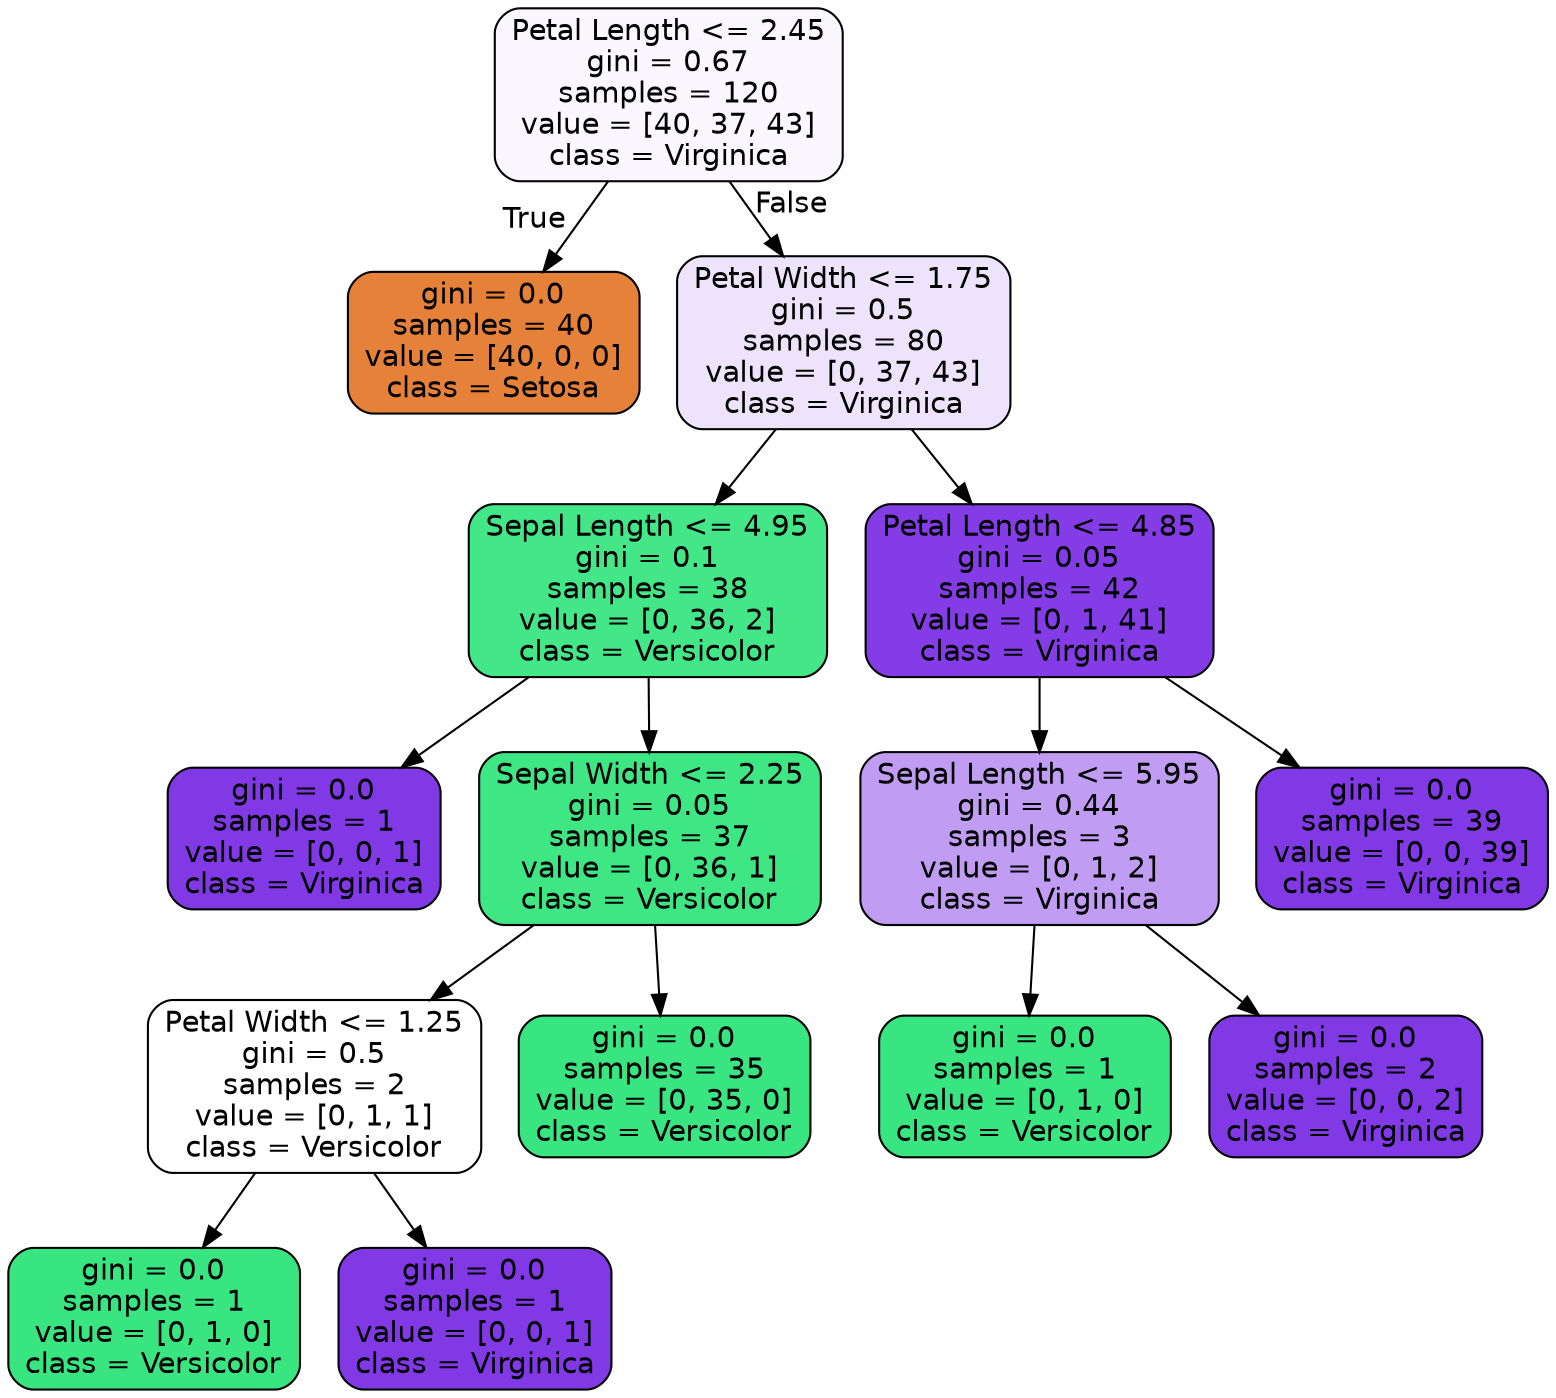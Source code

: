 digraph Tree {
node [shape=box, style="filled, rounded", color="black", fontname=helvetica] ;
edge [fontname=helvetica] ;
0 [label="Petal Length <= 2.45\ngini = 0.67\nsamples = 120\nvalue = [40, 37, 43]\nclass = Virginica", fillcolor="#8139e50a"] ;
1 [label="gini = 0.0\nsamples = 40\nvalue = [40, 0, 0]\nclass = Setosa", fillcolor="#e58139ff"] ;
0 -> 1 [labeldistance=2.5, labelangle=45, headlabel="True"] ;
2 [label="Petal Width <= 1.75\ngini = 0.5\nsamples = 80\nvalue = [0, 37, 43]\nclass = Virginica", fillcolor="#8139e524"] ;
0 -> 2 [labeldistance=2.5, labelangle=-45, headlabel="False"] ;
3 [label="Sepal Length <= 4.95\ngini = 0.1\nsamples = 38\nvalue = [0, 36, 2]\nclass = Versicolor", fillcolor="#39e581f1"] ;
2 -> 3 ;
4 [label="gini = 0.0\nsamples = 1\nvalue = [0, 0, 1]\nclass = Virginica", fillcolor="#8139e5ff"] ;
3 -> 4 ;
5 [label="Sepal Width <= 2.25\ngini = 0.05\nsamples = 37\nvalue = [0, 36, 1]\nclass = Versicolor", fillcolor="#39e581f8"] ;
3 -> 5 ;
6 [label="Petal Width <= 1.25\ngini = 0.5\nsamples = 2\nvalue = [0, 1, 1]\nclass = Versicolor", fillcolor="#39e58100"] ;
5 -> 6 ;
7 [label="gini = 0.0\nsamples = 1\nvalue = [0, 1, 0]\nclass = Versicolor", fillcolor="#39e581ff"] ;
6 -> 7 ;
8 [label="gini = 0.0\nsamples = 1\nvalue = [0, 0, 1]\nclass = Virginica", fillcolor="#8139e5ff"] ;
6 -> 8 ;
9 [label="gini = 0.0\nsamples = 35\nvalue = [0, 35, 0]\nclass = Versicolor", fillcolor="#39e581ff"] ;
5 -> 9 ;
10 [label="Petal Length <= 4.85\ngini = 0.05\nsamples = 42\nvalue = [0, 1, 41]\nclass = Virginica", fillcolor="#8139e5f9"] ;
2 -> 10 ;
11 [label="Sepal Length <= 5.95\ngini = 0.44\nsamples = 3\nvalue = [0, 1, 2]\nclass = Virginica", fillcolor="#8139e57f"] ;
10 -> 11 ;
12 [label="gini = 0.0\nsamples = 1\nvalue = [0, 1, 0]\nclass = Versicolor", fillcolor="#39e581ff"] ;
11 -> 12 ;
13 [label="gini = 0.0\nsamples = 2\nvalue = [0, 0, 2]\nclass = Virginica", fillcolor="#8139e5ff"] ;
11 -> 13 ;
14 [label="gini = 0.0\nsamples = 39\nvalue = [0, 0, 39]\nclass = Virginica", fillcolor="#8139e5ff"] ;
10 -> 14 ;
}